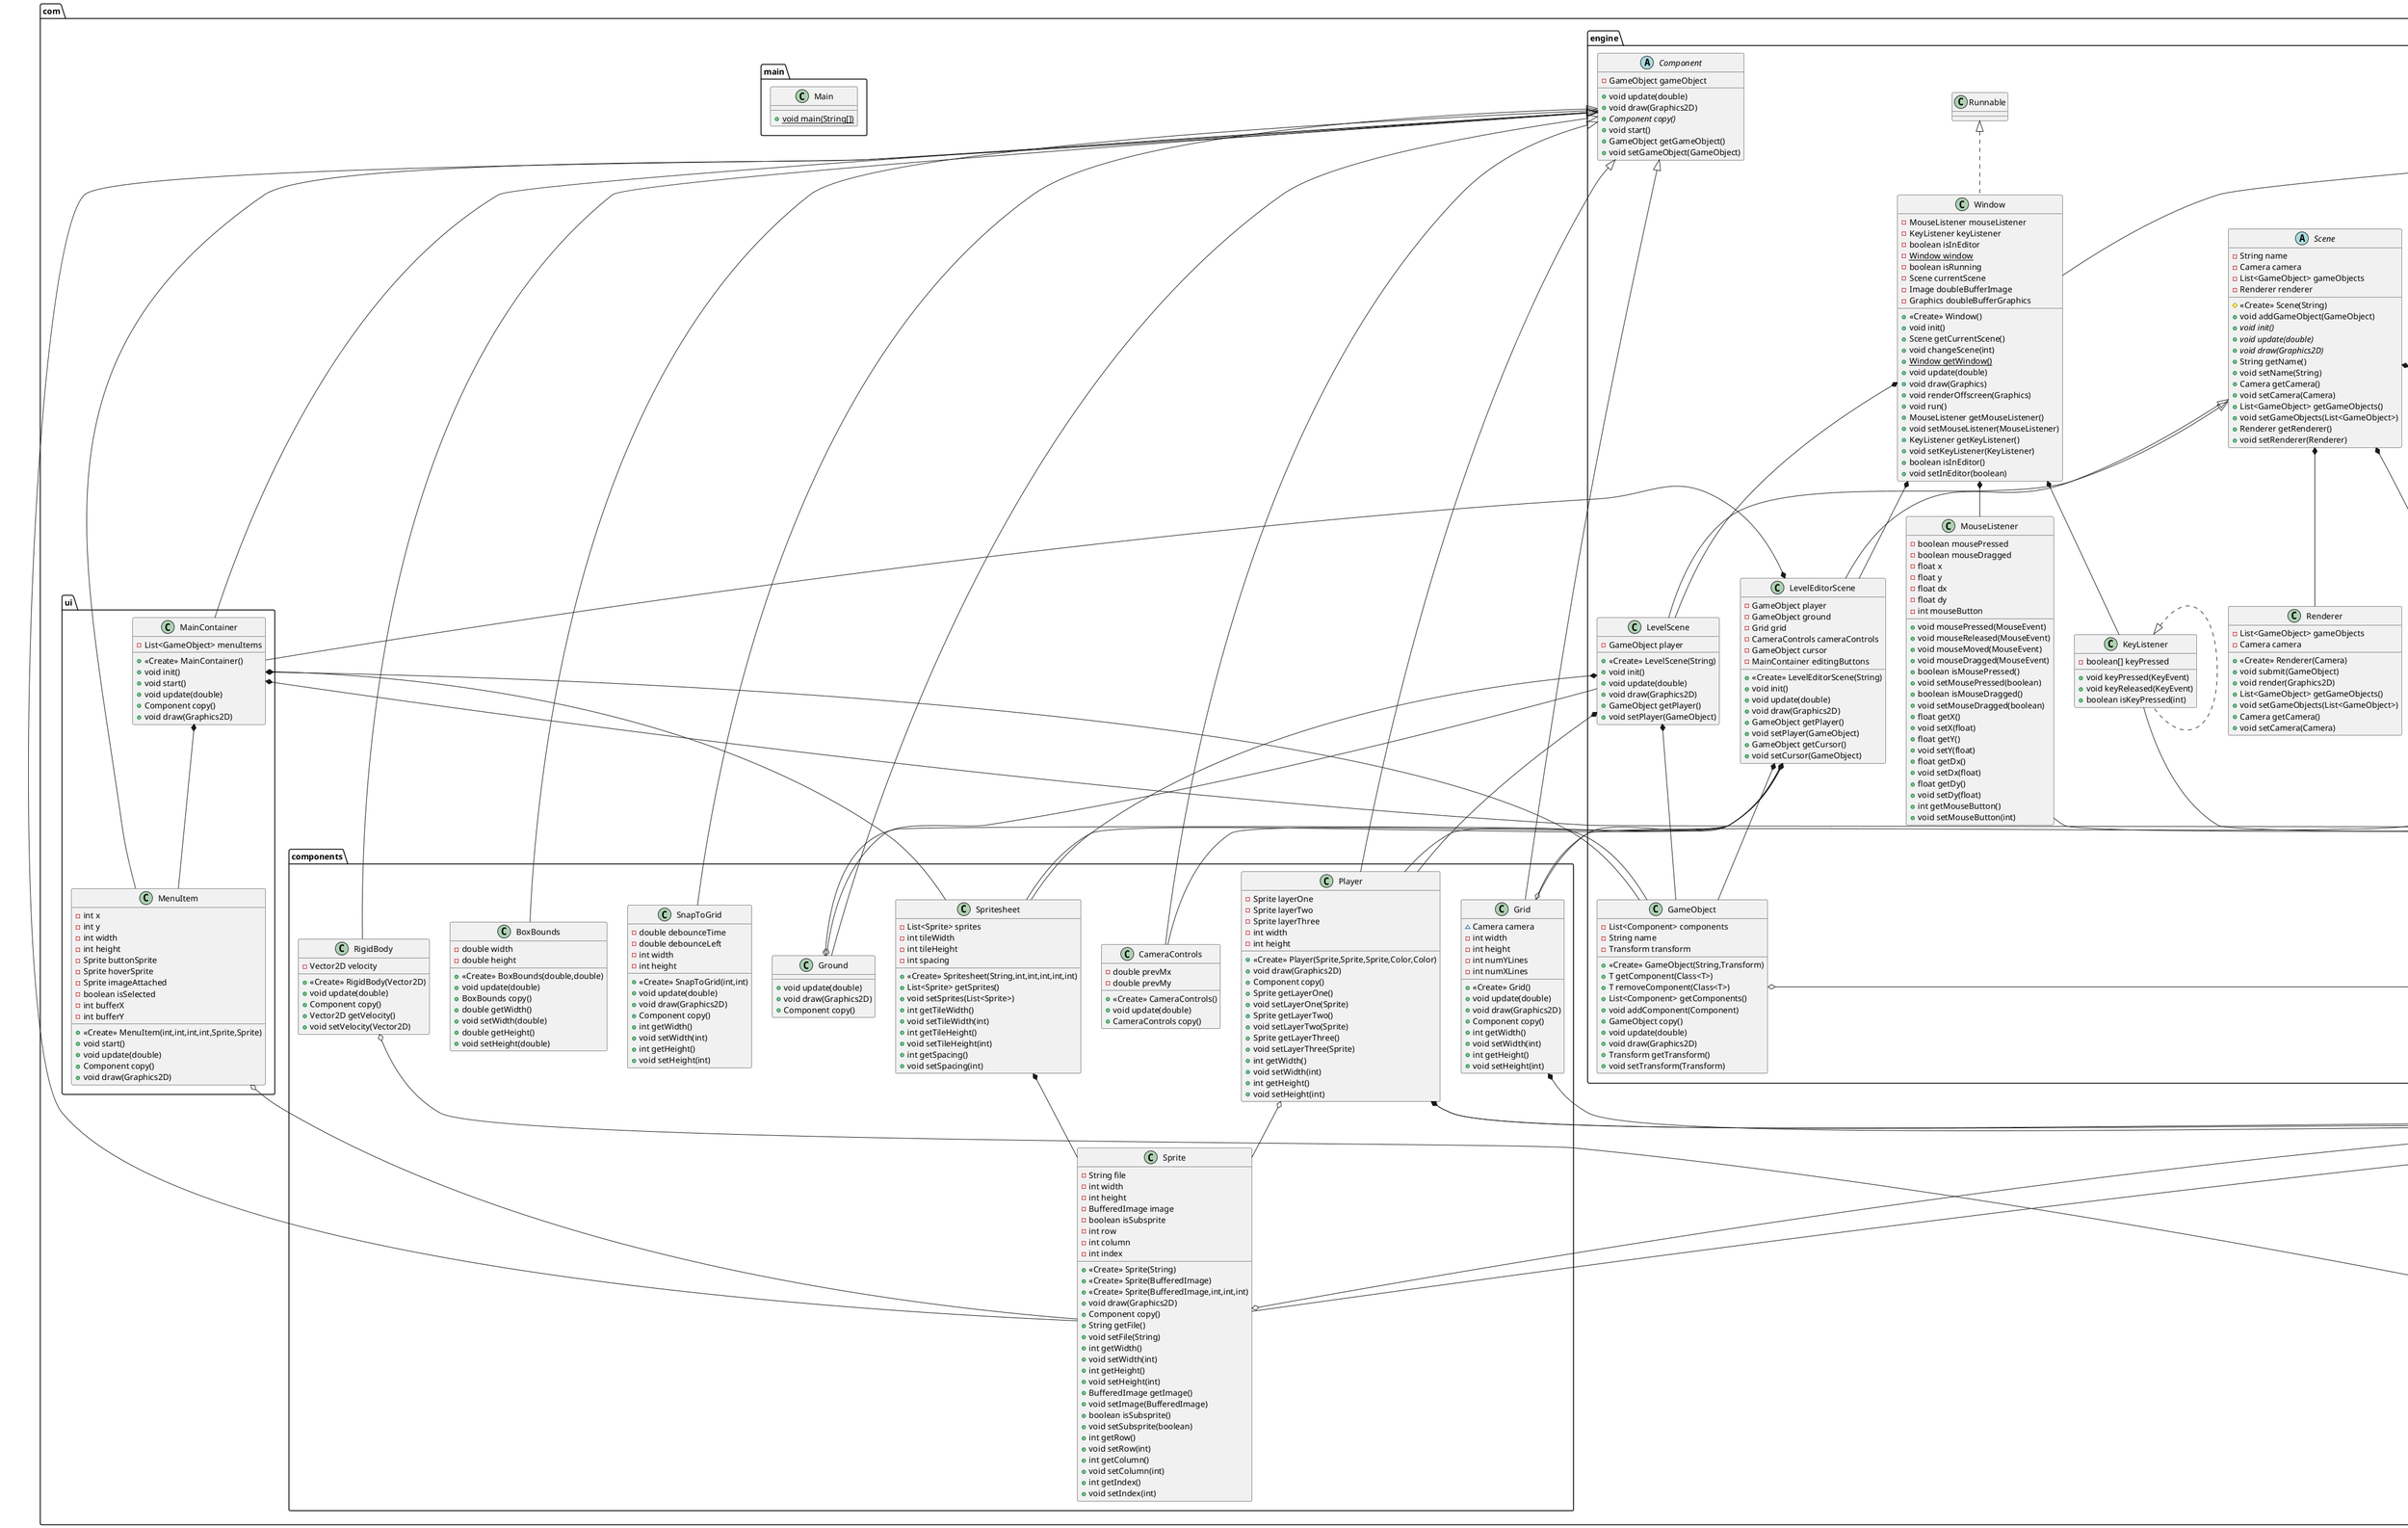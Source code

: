 @startuml
class com.engine.Camera {
- Vector2D position
+ <<Create>> Camera(Vector2D)
+ Vector2D getPosition()
+ void setPosition(Vector2D)
}
abstract class com.engine.Component {
- GameObject gameObject
+ void update(double)
+ void draw(Graphics2D)
+ {abstract}Component copy()
+ void start()
+ GameObject getGameObject()
+ void setGameObject(GameObject)
}
class com.util.AssetPool {
- {static} Map<String,Sprite> sprites
- <<Create>> AssetPool()
+ {static} boolean hasSprite(String)
+ {static} Sprite getSprite(String)
+ {static} void addSprite(String,Sprite)
}
class com.util.Vector2D {
- double x
- double y
+ <<Create>> Vector2D(double,double)
+ <<Create>> Vector2D()
+ Vector2D copy()
+ double getX()
+ void setX(double)
+ double getY()
+ void setY(double)
}
abstract class com.engine.Scene {
- String name
- Camera camera
- List<GameObject> gameObjects
- Renderer renderer
# <<Create>> Scene(String)
+ void addGameObject(GameObject)
+ {abstract}void init()
+ {abstract}void update(double)
+ {abstract}void draw(Graphics2D)
+ String getName()
+ void setName(String)
+ Camera getCamera()
+ void setCamera(Camera)
+ List<GameObject> getGameObjects()
+ void setGameObjects(List<GameObject>)
+ Renderer getRenderer()
+ void setRenderer(Renderer)
}
class com.util.Constants {
+ {static} int SCREEN_WIDTH
+ {static} int SCREEN_HEIGHT
+ {static} String SCREEN_TITLE
+ {static} int PLAYER_HEIGHT
+ {static} int PLAYER_WIDTH
+ {static} int GROUND_Y
+ {static} int CAMERA_OFFSET_X
+ {static} int CAMERA_OFFSET_Y
+ {static} int CAMERA_OFFSET_GROUND_Y
+ {static} double GRAVITY
+ {static} double TERMINAL_VELOCITY
+ {static} int TILE_HEIGHT
+ {static} int TILE_WIDTH
+ {static} int BUTTON_OFFSET_X
+ {static} int BUTTON_OFFSET_Y
+ {static} int BUTTON_SPACING_HZ
+ {static} int BUTTON_SPACING_VT
+ {static} int BUTTON_HEIGHT
+ {static} int BUTTON_WIDTH
- <<Create>> Constants()
}
class com.engine.LevelEditorScene {
- GameObject player
- GameObject ground
- Grid grid
- CameraControls cameraControls
- GameObject cursor
- MainContainer editingButtons
+ <<Create>> LevelEditorScene(String)
+ void init()
+ void update(double)
+ void draw(Graphics2D)
+ GameObject getPlayer()
+ void setPlayer(GameObject)
+ GameObject getCursor()
+ void setCursor(GameObject)
}
class com.components.RigidBody {
- Vector2D velocity
+ <<Create>> RigidBody(Vector2D)
+ void update(double)
+ Component copy()
+ Vector2D getVelocity()
+ void setVelocity(Vector2D)
}
class com.engine.KeyListener {
- boolean[] keyPressed
+ void keyPressed(KeyEvent)
+ void keyReleased(KeyEvent)
+ boolean isKeyPressed(int)
}
class com.components.CameraControls {
- double prevMx
- double prevMy
+ <<Create>> CameraControls()
+ void update(double)
+ CameraControls copy()
}
class com.util.Time {
- {static} double timeStarted
- <<Create>> Time()
+ {static} double getTime()
+ {static} double getTimeStarted()
+ {static} void setTimeStarted(double)
}
class com.engine.LevelScene {
- GameObject player
+ <<Create>> LevelScene(String)
+ void init()
+ void update(double)
+ void draw(Graphics2D)
+ GameObject getPlayer()
+ void setPlayer(GameObject)
}
class com.components.Grid {
~ Camera camera
- int width
- int height
- int numYLines
- int numXLines
+ <<Create>> Grid()
+ void update(double)
+ void draw(Graphics2D)
+ Component copy()
+ int getWidth()
+ void setWidth(int)
+ int getHeight()
+ void setHeight(int)
}
class com.main.Main {
+ {static} void main(String[])
}
class com.ui.MainContainer {
- List<GameObject> menuItems
+ <<Create>> MainContainer()
+ void init()
+ void start()
+ void update(double)
+ Component copy()
+ void draw(Graphics2D)
}
class com.components.Spritesheet {
- List<Sprite> sprites
- int tileWidth
- int tileHeight
- int spacing
+ <<Create>> Spritesheet(String,int,int,int,int,int)
+ List<Sprite> getSprites()
+ void setSprites(List<Sprite>)
+ int getTileWidth()
+ void setTileWidth(int)
+ int getTileHeight()
+ void setTileHeight(int)
+ int getSpacing()
+ void setSpacing(int)
}
class com.engine.GameObject {
- List<Component> components
- String name
- Transform transform
+ <<Create>> GameObject(String,Transform)
+ T getComponent(Class<T>)
+ T removeComponent(Class<T>)
+ List<Component> getComponents()
+ void addComponent(Component)
+ GameObject copy()
+ void update(double)
+ void draw(Graphics2D)
+ Transform getTransform()
+ void setTransform(Transform)
}
class com.components.BoxBounds {
- double width
- double height
+ <<Create>> BoxBounds(double,double)
+ void update(double)
+ BoxBounds copy()
+ double getWidth()
+ void setWidth(double)
+ double getHeight()
+ void setHeight(double)
}
class com.components.SnapToGrid {
- double debounceTime
- double debounceLeft
- int width
- int height
+ <<Create>> SnapToGrid(int,int)
+ void update(double)
+ void draw(Graphics2D)
+ Component copy()
+ int getWidth()
+ void setWidth(int)
+ int getHeight()
+ void setHeight(int)
}
class com.engine.Window {
- MouseListener mouseListener
- KeyListener keyListener
- boolean isInEditor
- {static} Window window
- boolean isRunning
- Scene currentScene
- Image doubleBufferImage
- Graphics doubleBufferGraphics
+ <<Create>> Window()
+ void init()
+ Scene getCurrentScene()
+ void changeScene(int)
+ {static} Window getWindow()
+ void update(double)
+ void draw(Graphics)
+ void renderOffscreen(Graphics)
+ void run()
+ MouseListener getMouseListener()
+ void setMouseListener(MouseListener)
+ KeyListener getKeyListener()
+ void setKeyListener(KeyListener)
+ boolean isInEditor()
+ void setInEditor(boolean)
}
class com.components.Sprite {
- String file
- int width
- int height
- BufferedImage image
- boolean isSubsprite
- int row
- int column
- int index
+ <<Create>> Sprite(String)
+ <<Create>> Sprite(BufferedImage)
+ <<Create>> Sprite(BufferedImage,int,int,int)
+ void draw(Graphics2D)
+ Component copy()
+ String getFile()
+ void setFile(String)
+ int getWidth()
+ void setWidth(int)
+ int getHeight()
+ void setHeight(int)
+ BufferedImage getImage()
+ void setImage(BufferedImage)
+ boolean isSubsprite()
+ void setSubsprite(boolean)
+ int getRow()
+ void setRow(int)
+ int getColumn()
+ void setColumn(int)
+ int getIndex()
+ void setIndex(int)
}
class com.engine.MouseListener {
- boolean mousePressed
- boolean mouseDragged
- float x
- float y
- float dx
- float dy
- int mouseButton
+ void mousePressed(MouseEvent)
+ void mouseReleased(MouseEvent)
+ void mouseMoved(MouseEvent)
+ void mouseDragged(MouseEvent)
+ boolean isMousePressed()
+ void setMousePressed(boolean)
+ boolean isMouseDragged()
+ void setMouseDragged(boolean)
+ float getX()
+ void setX(float)
+ float getY()
+ void setY(float)
+ float getDx()
+ void setDx(float)
+ float getDy()
+ void setDy(float)
+ int getMouseButton()
+ void setMouseButton(int)
}
class com.components.Ground {
+ void update(double)
+ void draw(Graphics2D)
+ Component copy()
}
class com.ui.MenuItem {
- int x
- int y
- int width
- int height
- Sprite buttonSprite
- Sprite hoverSprite
- Sprite imageAttached
- boolean isSelected
- int bufferX
- int bufferY
+ <<Create>> MenuItem(int,int,int,int,Sprite,Sprite)
+ void start()
+ void update(double)
+ Component copy()
+ void draw(Graphics2D)
}
class com.components.Player {
- Sprite layerOne
- Sprite layerTwo
- Sprite layerThree
- int width
- int height
+ <<Create>> Player(Sprite,Sprite,Sprite,Color,Color)
+ void draw(Graphics2D)
+ Component copy()
+ Sprite getLayerOne()
+ void setLayerOne(Sprite)
+ Sprite getLayerTwo()
+ void setLayerTwo(Sprite)
+ Sprite getLayerThree()
+ void setLayerThree(Sprite)
+ int getWidth()
+ void setWidth(int)
+ int getHeight()
+ void setHeight(int)
}
class com.engine.Renderer {
- List<GameObject> gameObjects
- Camera camera
+ <<Create>> Renderer(Camera)
+ void submit(GameObject)
+ void render(Graphics2D)
+ List<GameObject> getGameObjects()
+ void setGameObjects(List<GameObject>)
+ Camera getCamera()
+ void setCamera(Camera)
}
class com.util.Transform {
- Vector2D position
- double rotation
- Vector2D scale
+ <<Create>> Transform(Vector2D)
+ Transform copy()
+ String toString()
+ Vector2D getPosition()
+ void setPosition(Vector2D)
+ double getRotation()
+ void setRotation(double)
+ Vector2D getScale()
+ void setScale(Vector2D)
}



'------------------------------------------------
' Inheritance
'------------------------------------------------

com.engine.Scene <|-- com.engine.LevelEditorScene
com.engine.Scene <|-- com.engine.LevelScene

com.engine.KeyListener <|.. com.engine.KeyListener
java.awt.event.KeyAdapter <|-- com.engine.KeyListener

java.awt.event.MouseAdapter <|-- com.engine.MouseListener

com.engine.Component <|-- com.components.CameraControls
com.engine.Component <|-- com.components.RigidBody
com.engine.Component <|-- com.components.Grid
com.engine.Component <|-- com.ui.MainContainer
com.engine.Component <|-- com.components.BoxBounds
com.engine.Component <|-- com.components.SnapToGrid
com.engine.Component <|-- com.components.Sprite
com.engine.Component <|-- com.components.Ground
com.engine.Component <|-- com.ui.MenuItem
com.engine.Component <|-- com.components.Player

com.engine.Runnable <|.. com.engine.Window

javax.swing.JFrame <|-- com.engine.Window

'------------------------------------------------
' Agregation
'------------------------------------------------

com.components.Player o-- com.components.Sprite

com.components.Grid o-- com.engine.Camera

com.components.Ground o-- com.engine.LevelScene
com.components.Ground o-- com.engine.GameObject

com.components.RigidBody o-- com.util.Vector2D

com.components.Sprite o-- java.awt.image.BufferedImage

com.engine.Camera o-- com.util.Vector2D

com.engine.GameObject o-- com.util.Transform

com.ui.MenuItem o-- com.components.Sprite

com.util.Transform o--  com.util.Vector2D

'------------------------------------------------
' Composition
'------------------------------------------------

com.components.Grid *-- java.awt.geom.AffineTransform

com.components.Player *-- java.awt.paint.Color
com.components.Player *-- java.awt.geom.AffineTransform

com.components.Spritesheet *-- com.components.Sprite

com.engine.LevelEditorScene *-- com.components.Grid
com.engine.LevelEditorScene *-- com.components.CameraControls
com.engine.LevelEditorScene *-- com.engine.GameObject
com.engine.LevelEditorScene *-- com.components.Spritesheet
com.engine.LevelEditorScene *-- com.components.Player
com.engine.LevelEditorScene *-- com.ui.MainContainer

com.engine.LevelScene *-- com.components.Spritesheet
com.engine.LevelScene *-- com.engine.GameObject
com.engine.LevelScene *-- com.components.Player

com.engine.Scene *-- com.engine.Camera
com.engine.Scene *-- java.util.ArrayList
com.engine.Scene *-- com.engine.Renderer

com.engine.Window *-- com.engine.MouseListener
com.engine.Window *-- com.engine.KeyListener
com.engine.Window *-- com.engine.LevelEditorScene
com.engine.Window *-- com.engine.LevelScene

com.ui.MainContainer *-- java.util.ArrayList
com.ui.MainContainer *-- com.components.Spritesheet
com.ui.MainContainer *-- com.engine.GameObject
com.ui.MainContainer *-- com.ui.MenuItem

com.util.AssetPool *-- java.io.File
com.util.AssetPool *-- com.components.Sprite
com.util.AssetPool *-- java.util.HashMap

com.util.Transform *-- com.util.Vector2D

@enduml